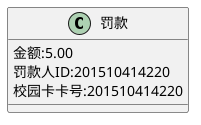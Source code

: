 @startuml

       class 罚款{
           金额:5.00
           罚款人ID:201510414220
           校园卡卡号:201510414220
       }
       @enduml